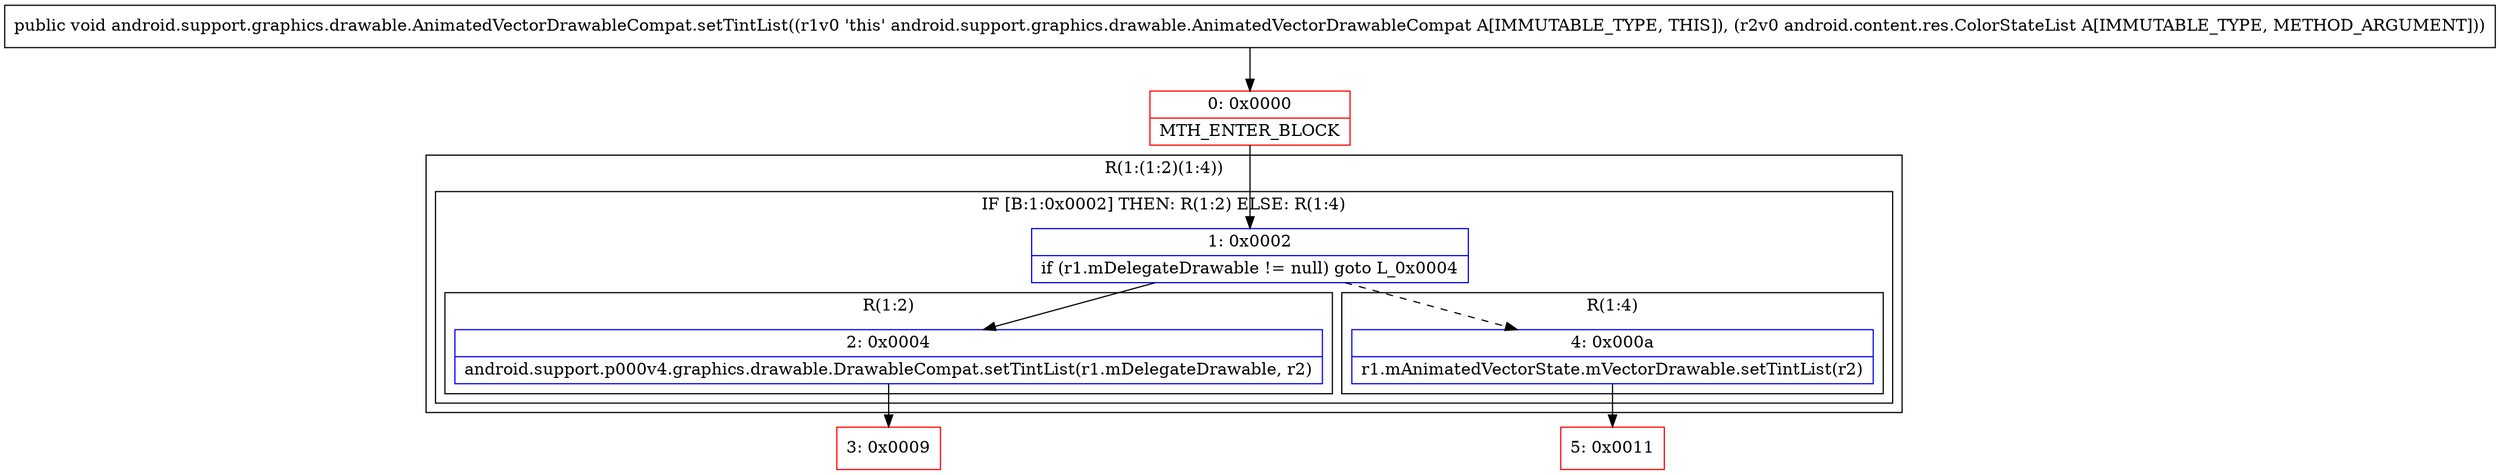 digraph "CFG forandroid.support.graphics.drawable.AnimatedVectorDrawableCompat.setTintList(Landroid\/content\/res\/ColorStateList;)V" {
subgraph cluster_Region_1412963359 {
label = "R(1:(1:2)(1:4))";
node [shape=record,color=blue];
subgraph cluster_IfRegion_227537363 {
label = "IF [B:1:0x0002] THEN: R(1:2) ELSE: R(1:4)";
node [shape=record,color=blue];
Node_1 [shape=record,label="{1\:\ 0x0002|if (r1.mDelegateDrawable != null) goto L_0x0004\l}"];
subgraph cluster_Region_894783929 {
label = "R(1:2)";
node [shape=record,color=blue];
Node_2 [shape=record,label="{2\:\ 0x0004|android.support.p000v4.graphics.drawable.DrawableCompat.setTintList(r1.mDelegateDrawable, r2)\l}"];
}
subgraph cluster_Region_702877930 {
label = "R(1:4)";
node [shape=record,color=blue];
Node_4 [shape=record,label="{4\:\ 0x000a|r1.mAnimatedVectorState.mVectorDrawable.setTintList(r2)\l}"];
}
}
}
Node_0 [shape=record,color=red,label="{0\:\ 0x0000|MTH_ENTER_BLOCK\l}"];
Node_3 [shape=record,color=red,label="{3\:\ 0x0009}"];
Node_5 [shape=record,color=red,label="{5\:\ 0x0011}"];
MethodNode[shape=record,label="{public void android.support.graphics.drawable.AnimatedVectorDrawableCompat.setTintList((r1v0 'this' android.support.graphics.drawable.AnimatedVectorDrawableCompat A[IMMUTABLE_TYPE, THIS]), (r2v0 android.content.res.ColorStateList A[IMMUTABLE_TYPE, METHOD_ARGUMENT])) }"];
MethodNode -> Node_0;
Node_1 -> Node_2;
Node_1 -> Node_4[style=dashed];
Node_2 -> Node_3;
Node_4 -> Node_5;
Node_0 -> Node_1;
}

